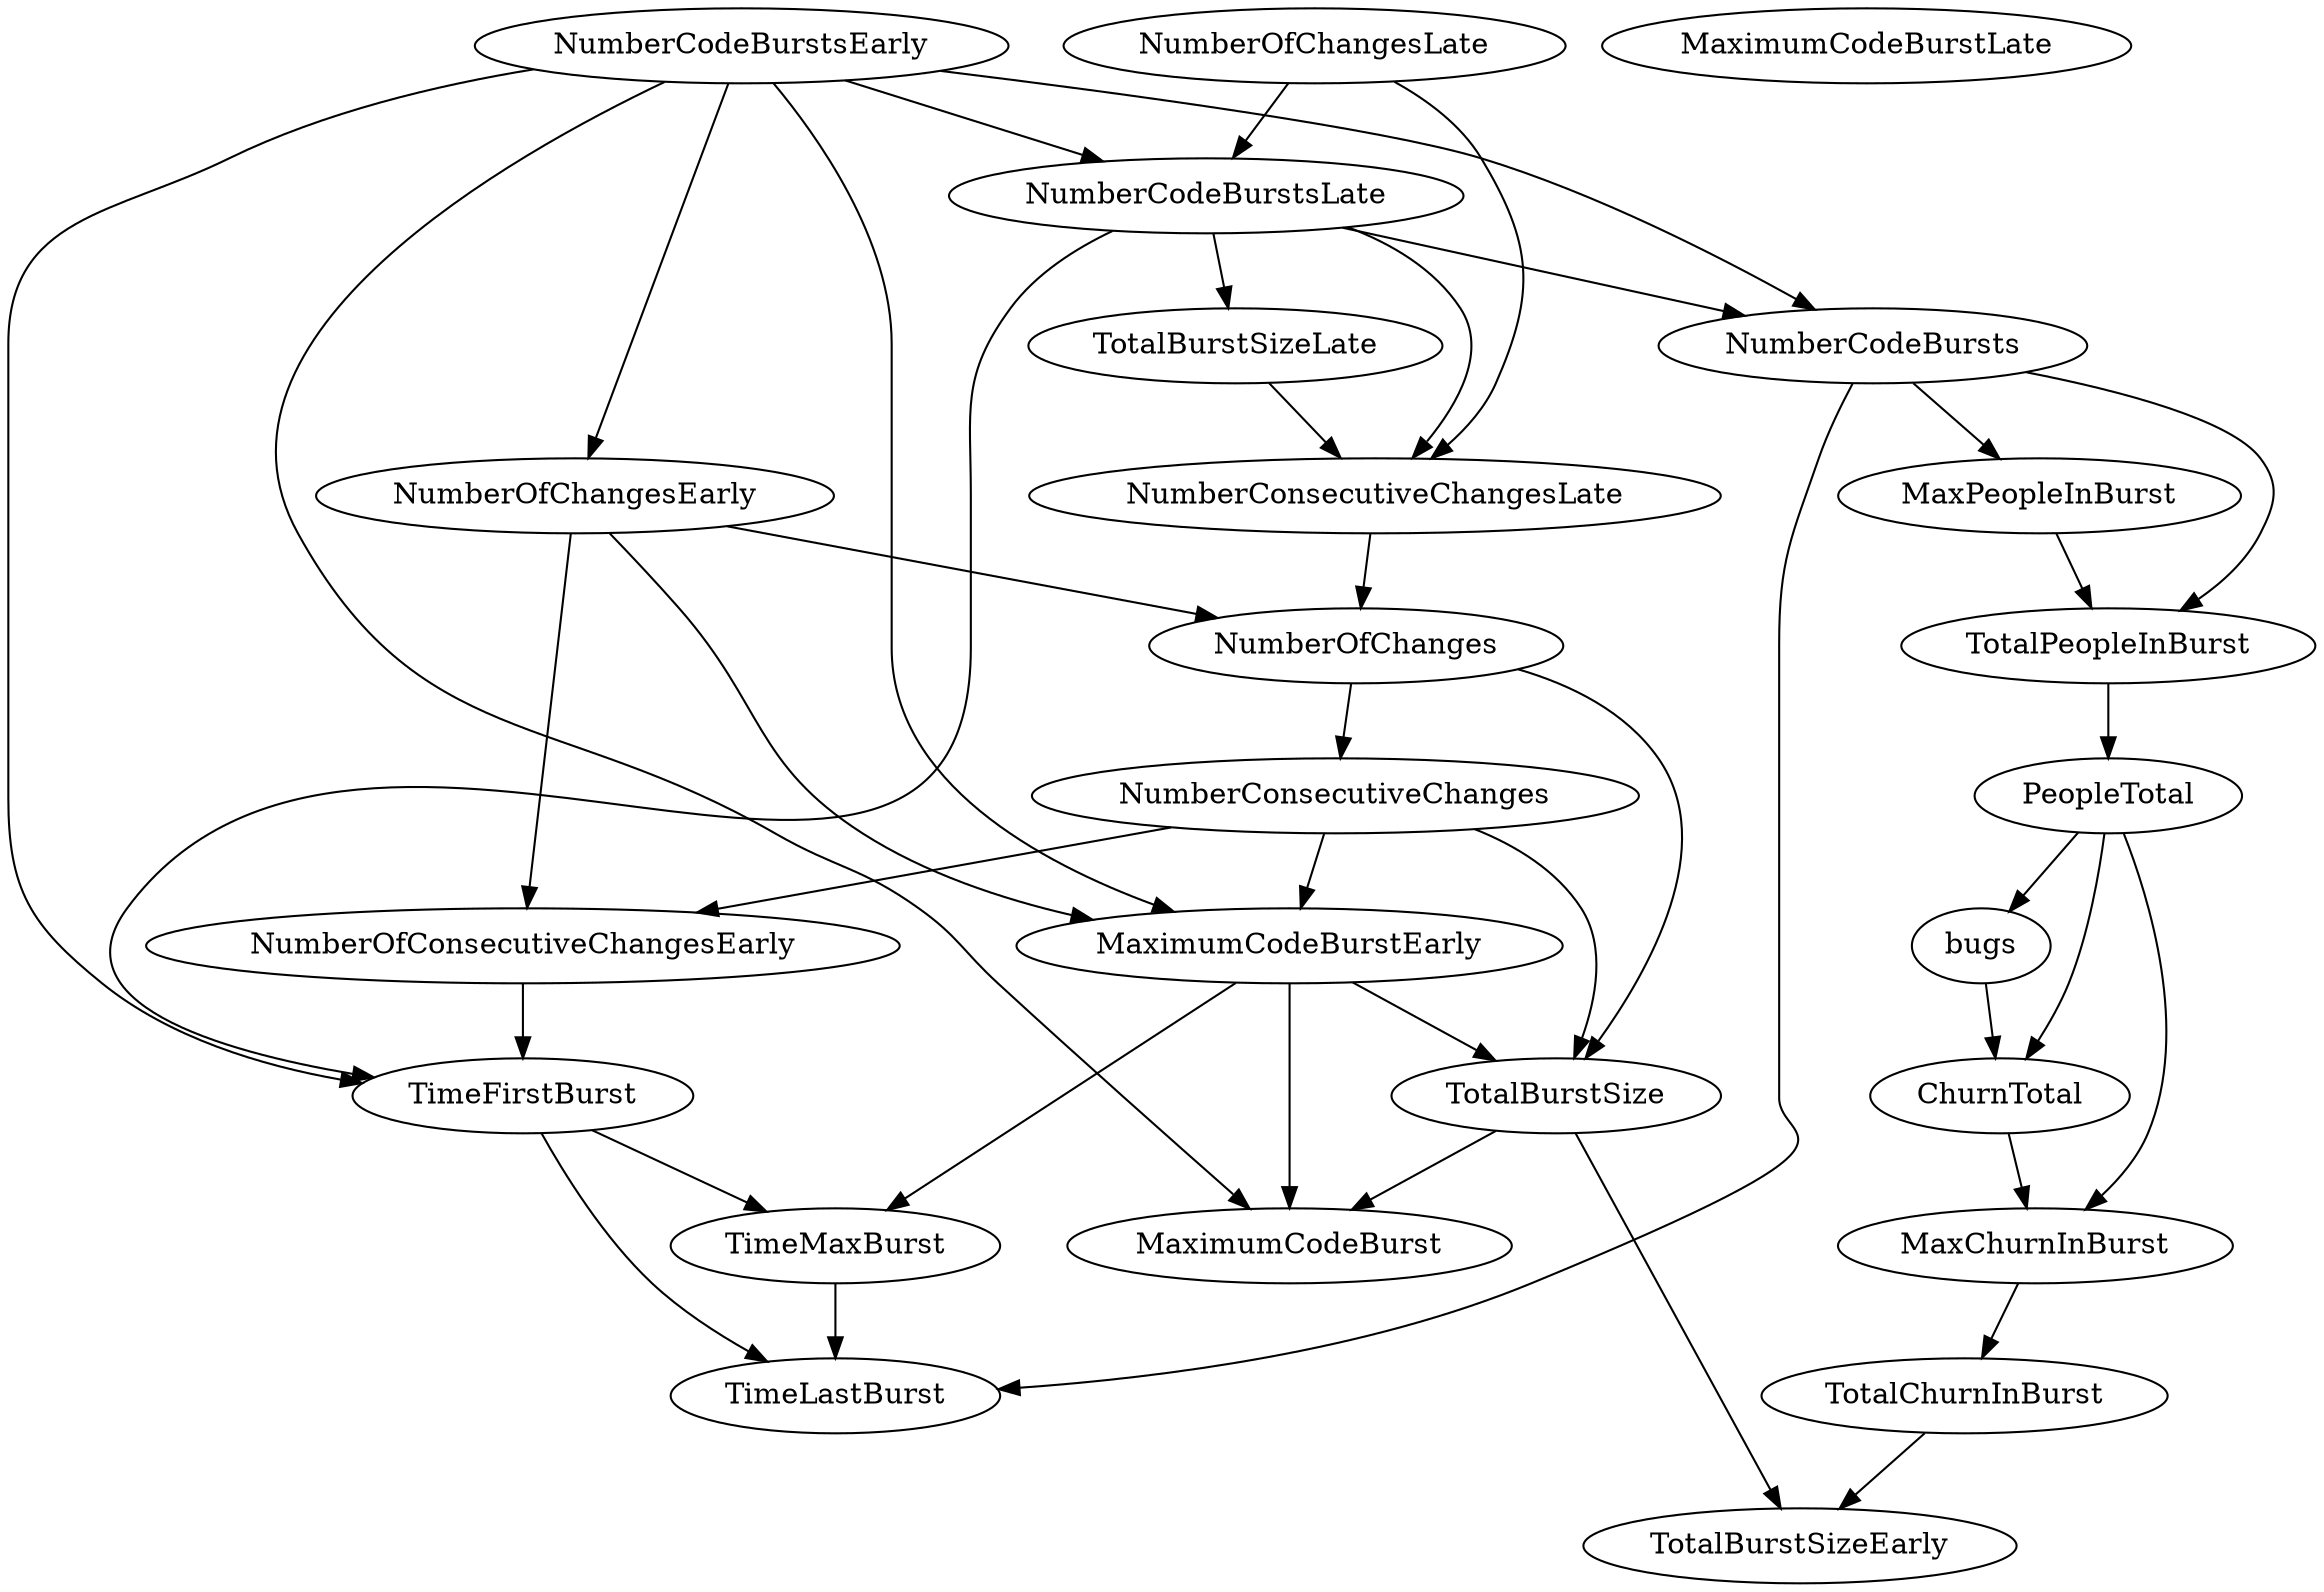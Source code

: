 digraph {
   TotalPeopleInBurst;
   MaximumCodeBurstLate;
   NumberOfChanges;
   MaxPeopleInBurst;
   TotalBurstSizeLate;
   NumberCodeBurstsLate;
   NumberOfChangesLate;
   NumberOfChangesEarly;
   MaxChurnInBurst;
   MaximumCodeBurstEarly;
   NumberCodeBurstsEarly;
   TimeFirstBurst;
   TotalChurnInBurst;
   ChurnTotal;
   MaximumCodeBurst;
   NumberOfConsecutiveChangesEarly;
   NumberConsecutiveChangesLate;
   TotalBurstSizeEarly;
   TotalBurstSize;
   TimeMaxBurst;
   NumberConsecutiveChanges;
   TimeLastBurst;
   NumberCodeBursts;
   PeopleTotal;
   bugs;
   TotalPeopleInBurst -> PeopleTotal;
   NumberOfChanges -> TotalBurstSize;
   NumberOfChanges -> NumberConsecutiveChanges;
   MaxPeopleInBurst -> TotalPeopleInBurst;
   TotalBurstSizeLate -> NumberConsecutiveChangesLate;
   NumberCodeBurstsLate -> TotalBurstSizeLate;
   NumberCodeBurstsLate -> TimeFirstBurst;
   NumberCodeBurstsLate -> NumberConsecutiveChangesLate;
   NumberCodeBurstsLate -> NumberCodeBursts;
   NumberOfChangesLate -> NumberCodeBurstsLate;
   NumberOfChangesLate -> NumberConsecutiveChangesLate;
   NumberOfChangesEarly -> NumberOfChanges;
   NumberOfChangesEarly -> MaximumCodeBurstEarly;
   NumberOfChangesEarly -> NumberOfConsecutiveChangesEarly;
   MaxChurnInBurst -> TotalChurnInBurst;
   MaximumCodeBurstEarly -> MaximumCodeBurst;
   MaximumCodeBurstEarly -> TotalBurstSize;
   MaximumCodeBurstEarly -> TimeMaxBurst;
   NumberCodeBurstsEarly -> NumberCodeBurstsLate;
   NumberCodeBurstsEarly -> NumberOfChangesEarly;
   NumberCodeBurstsEarly -> MaximumCodeBurstEarly;
   NumberCodeBurstsEarly -> TimeFirstBurst;
   NumberCodeBurstsEarly -> MaximumCodeBurst;
   NumberCodeBurstsEarly -> NumberCodeBursts;
   TimeFirstBurst -> TimeMaxBurst;
   TimeFirstBurst -> TimeLastBurst;
   TotalChurnInBurst -> TotalBurstSizeEarly;
   ChurnTotal -> MaxChurnInBurst;
   NumberOfConsecutiveChangesEarly -> TimeFirstBurst;
   NumberConsecutiveChangesLate -> NumberOfChanges;
   TotalBurstSize -> MaximumCodeBurst;
   TotalBurstSize -> TotalBurstSizeEarly;
   TimeMaxBurst -> TimeLastBurst;
   NumberConsecutiveChanges -> MaximumCodeBurstEarly;
   NumberConsecutiveChanges -> NumberOfConsecutiveChangesEarly;
   NumberConsecutiveChanges -> TotalBurstSize;
   NumberCodeBursts -> TotalPeopleInBurst;
   NumberCodeBursts -> MaxPeopleInBurst;
   NumberCodeBursts -> TimeLastBurst;
   PeopleTotal -> MaxChurnInBurst;
   PeopleTotal -> ChurnTotal;
   PeopleTotal -> bugs;
   bugs -> ChurnTotal;
}
